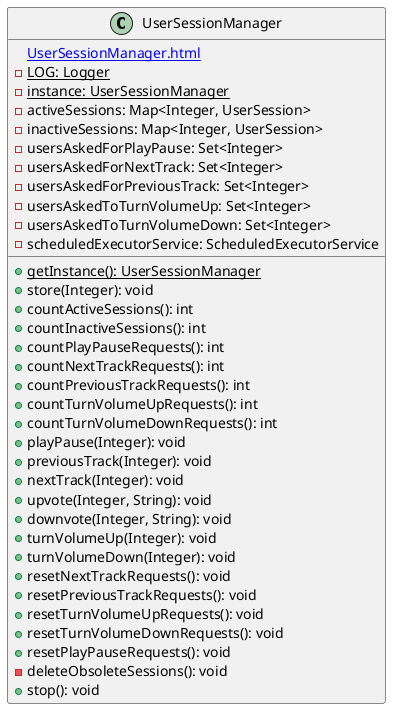 @startuml

    class UserSessionManager {
        [[UserSessionManager.html]]
        {static} -LOG: Logger
        {static} -instance: UserSessionManager
        -activeSessions: Map<Integer, UserSession>
        -inactiveSessions: Map<Integer, UserSession>
        -usersAskedForPlayPause: Set<Integer>
        -usersAskedForNextTrack: Set<Integer>
        -usersAskedForPreviousTrack: Set<Integer>
        -usersAskedToTurnVolumeUp: Set<Integer>
        -usersAskedToTurnVolumeDown: Set<Integer>
        -scheduledExecutorService: ScheduledExecutorService
        {static} +getInstance(): UserSessionManager
        +store(Integer): void
        +countActiveSessions(): int
        +countInactiveSessions(): int
        +countPlayPauseRequests(): int
        +countNextTrackRequests(): int
        +countPreviousTrackRequests(): int
        +countTurnVolumeUpRequests(): int
        +countTurnVolumeDownRequests(): int
        +playPause(Integer): void
        +previousTrack(Integer): void
        +nextTrack(Integer): void
        +upvote(Integer, String): void
        +downvote(Integer, String): void
        +turnVolumeUp(Integer): void
        +turnVolumeDown(Integer): void
        +resetNextTrackRequests(): void
        +resetPreviousTrackRequests(): void
        +resetTurnVolumeUpRequests(): void
        +resetTurnVolumeDownRequests(): void
        +resetPlayPauseRequests(): void
        -deleteObsoleteSessions(): void
        +stop(): void
    }

@enduml
